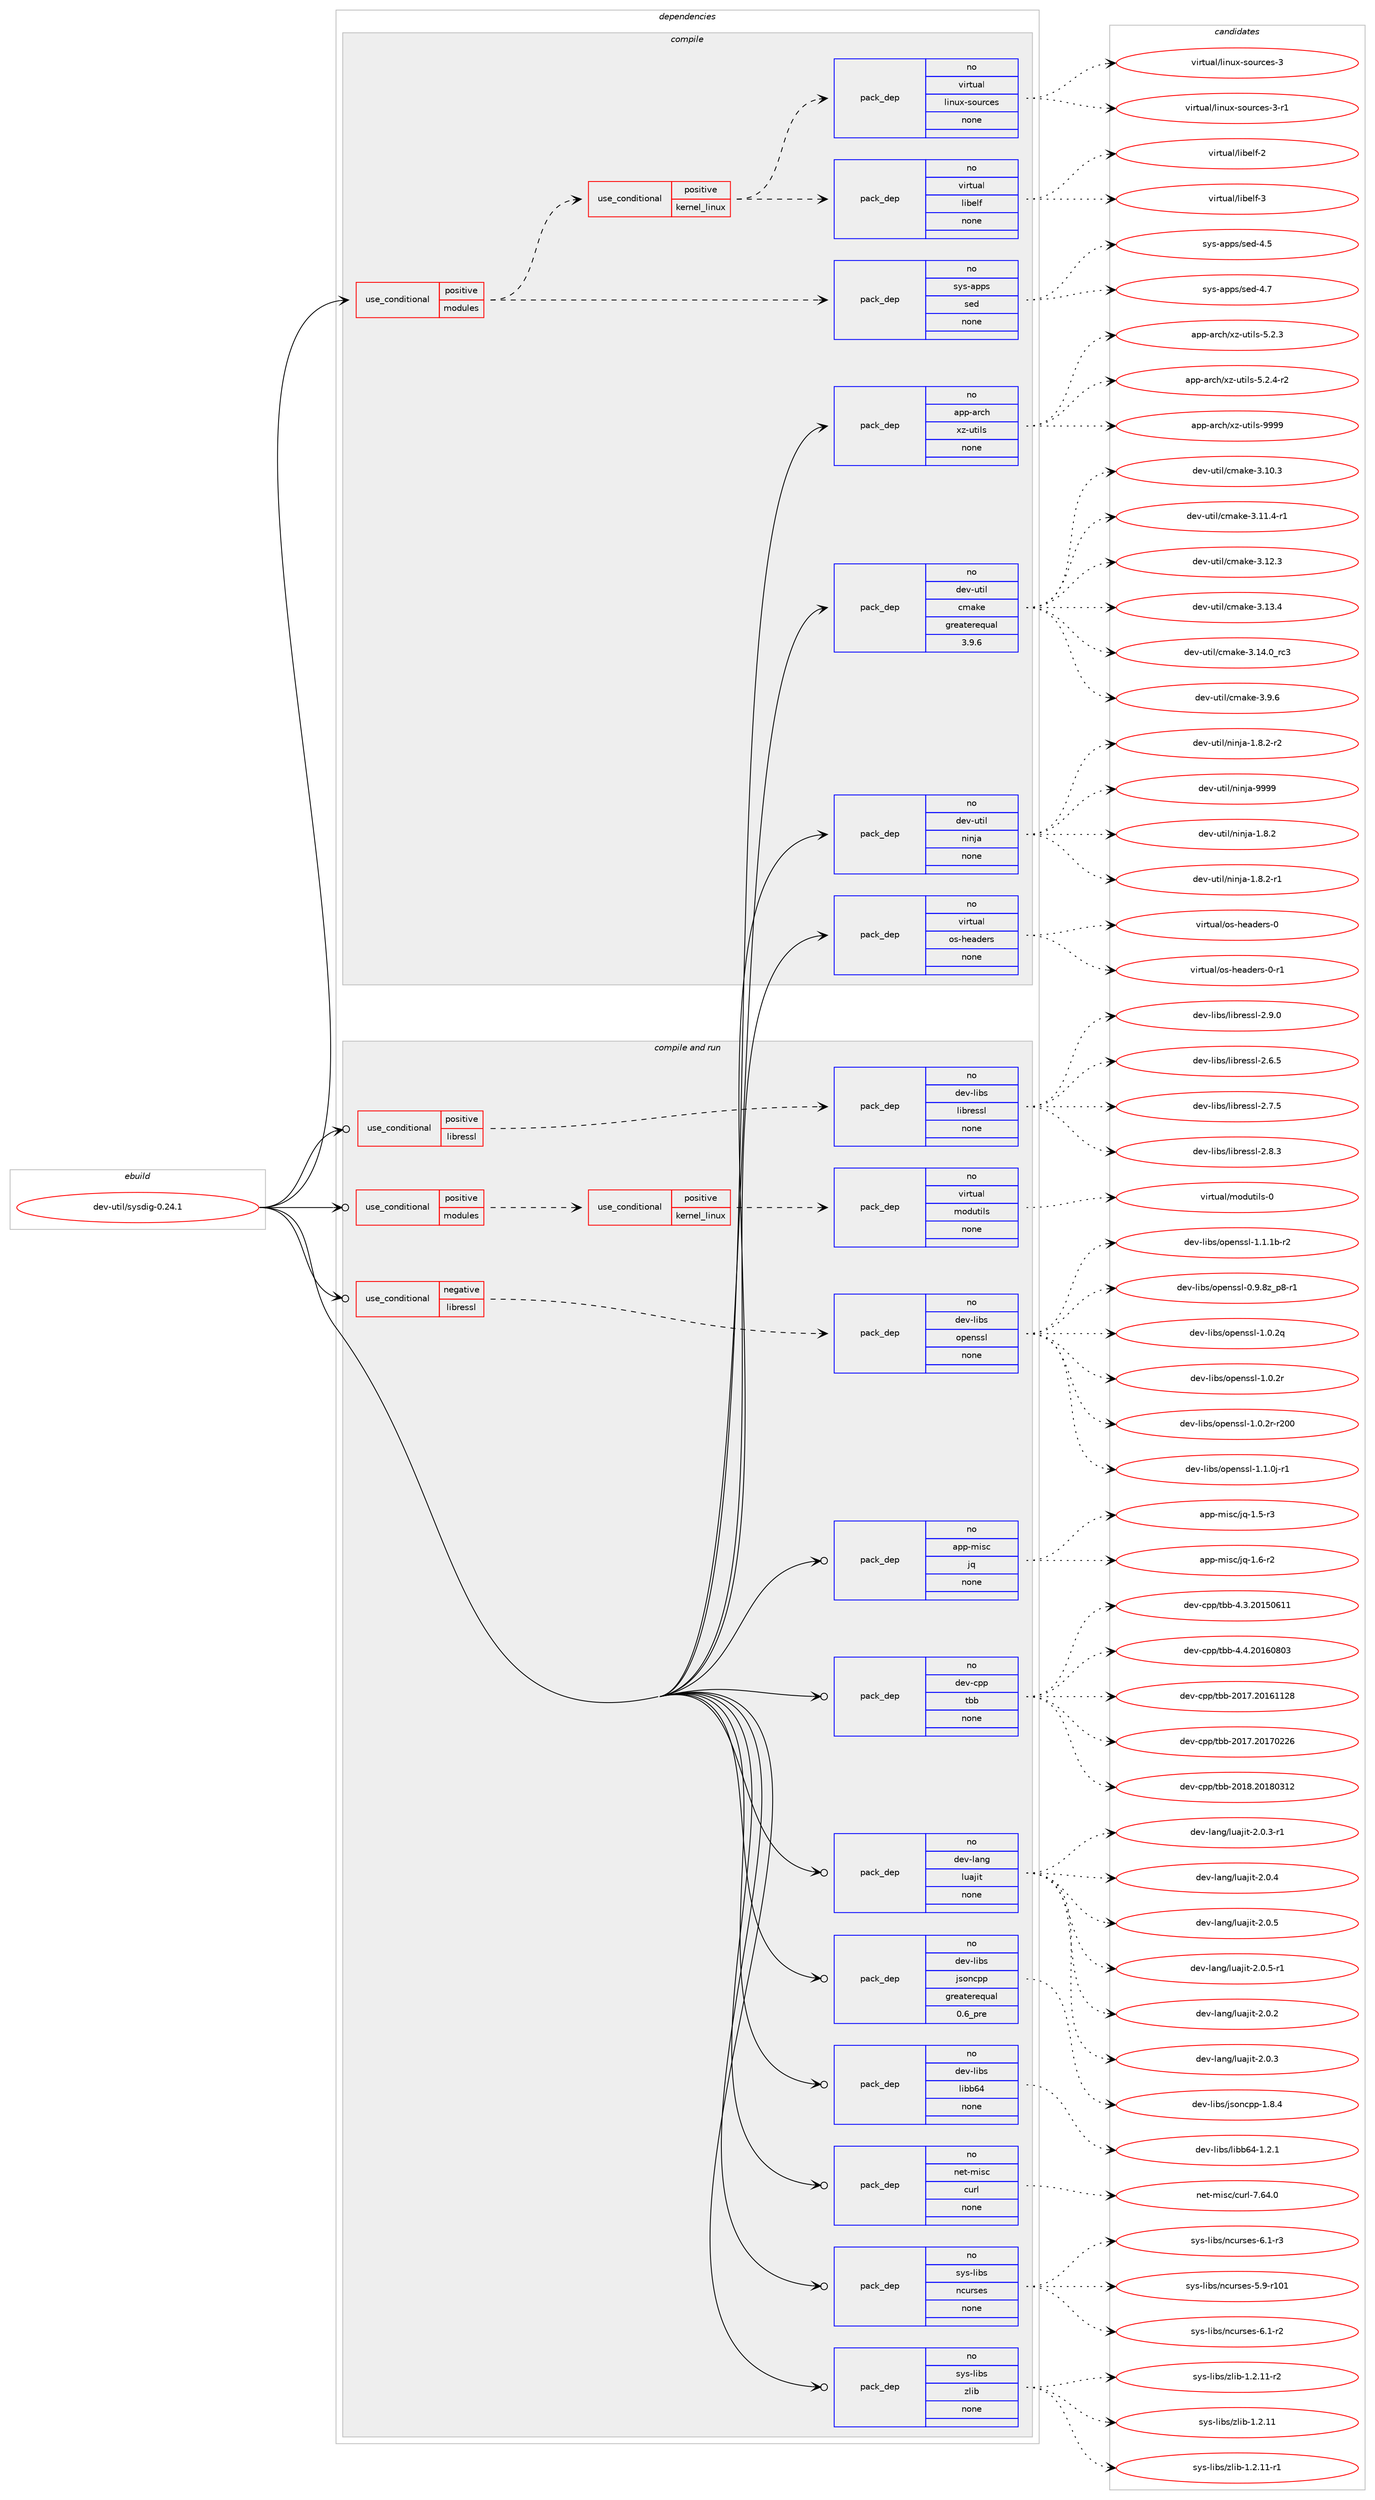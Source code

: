 digraph prolog {

# *************
# Graph options
# *************

newrank=true;
concentrate=true;
compound=true;
graph [rankdir=LR,fontname=Helvetica,fontsize=10,ranksep=1.5];#, ranksep=2.5, nodesep=0.2];
edge  [arrowhead=vee];
node  [fontname=Helvetica,fontsize=10];

# **********
# The ebuild
# **********

subgraph cluster_leftcol {
color=gray;
rank=same;
label=<<i>ebuild</i>>;
id [label="dev-util/sysdig-0.24.1", color=red, width=4, href="../dev-util/sysdig-0.24.1.svg"];
}

# ****************
# The dependencies
# ****************

subgraph cluster_midcol {
color=gray;
label=<<i>dependencies</i>>;
subgraph cluster_compile {
fillcolor="#eeeeee";
style=filled;
label=<<i>compile</i>>;
subgraph cond425127 {
dependency1549390 [label=<<TABLE BORDER="0" CELLBORDER="1" CELLSPACING="0" CELLPADDING="4"><TR><TD ROWSPAN="3" CELLPADDING="10">use_conditional</TD></TR><TR><TD>positive</TD></TR><TR><TD>modules</TD></TR></TABLE>>, shape=none, color=red];
subgraph pack1100545 {
dependency1549391 [label=<<TABLE BORDER="0" CELLBORDER="1" CELLSPACING="0" CELLPADDING="4" WIDTH="220"><TR><TD ROWSPAN="6" CELLPADDING="30">pack_dep</TD></TR><TR><TD WIDTH="110">no</TD></TR><TR><TD>sys-apps</TD></TR><TR><TD>sed</TD></TR><TR><TD>none</TD></TR><TR><TD></TD></TR></TABLE>>, shape=none, color=blue];
}
dependency1549390:e -> dependency1549391:w [weight=20,style="dashed",arrowhead="vee"];
subgraph cond425128 {
dependency1549392 [label=<<TABLE BORDER="0" CELLBORDER="1" CELLSPACING="0" CELLPADDING="4"><TR><TD ROWSPAN="3" CELLPADDING="10">use_conditional</TD></TR><TR><TD>positive</TD></TR><TR><TD>kernel_linux</TD></TR></TABLE>>, shape=none, color=red];
subgraph pack1100546 {
dependency1549393 [label=<<TABLE BORDER="0" CELLBORDER="1" CELLSPACING="0" CELLPADDING="4" WIDTH="220"><TR><TD ROWSPAN="6" CELLPADDING="30">pack_dep</TD></TR><TR><TD WIDTH="110">no</TD></TR><TR><TD>virtual</TD></TR><TR><TD>linux-sources</TD></TR><TR><TD>none</TD></TR><TR><TD></TD></TR></TABLE>>, shape=none, color=blue];
}
dependency1549392:e -> dependency1549393:w [weight=20,style="dashed",arrowhead="vee"];
subgraph pack1100547 {
dependency1549394 [label=<<TABLE BORDER="0" CELLBORDER="1" CELLSPACING="0" CELLPADDING="4" WIDTH="220"><TR><TD ROWSPAN="6" CELLPADDING="30">pack_dep</TD></TR><TR><TD WIDTH="110">no</TD></TR><TR><TD>virtual</TD></TR><TR><TD>libelf</TD></TR><TR><TD>none</TD></TR><TR><TD></TD></TR></TABLE>>, shape=none, color=blue];
}
dependency1549392:e -> dependency1549394:w [weight=20,style="dashed",arrowhead="vee"];
}
dependency1549390:e -> dependency1549392:w [weight=20,style="dashed",arrowhead="vee"];
}
id:e -> dependency1549390:w [weight=20,style="solid",arrowhead="vee"];
subgraph pack1100548 {
dependency1549395 [label=<<TABLE BORDER="0" CELLBORDER="1" CELLSPACING="0" CELLPADDING="4" WIDTH="220"><TR><TD ROWSPAN="6" CELLPADDING="30">pack_dep</TD></TR><TR><TD WIDTH="110">no</TD></TR><TR><TD>app-arch</TD></TR><TR><TD>xz-utils</TD></TR><TR><TD>none</TD></TR><TR><TD></TD></TR></TABLE>>, shape=none, color=blue];
}
id:e -> dependency1549395:w [weight=20,style="solid",arrowhead="vee"];
subgraph pack1100549 {
dependency1549396 [label=<<TABLE BORDER="0" CELLBORDER="1" CELLSPACING="0" CELLPADDING="4" WIDTH="220"><TR><TD ROWSPAN="6" CELLPADDING="30">pack_dep</TD></TR><TR><TD WIDTH="110">no</TD></TR><TR><TD>dev-util</TD></TR><TR><TD>cmake</TD></TR><TR><TD>greaterequal</TD></TR><TR><TD>3.9.6</TD></TR></TABLE>>, shape=none, color=blue];
}
id:e -> dependency1549396:w [weight=20,style="solid",arrowhead="vee"];
subgraph pack1100550 {
dependency1549397 [label=<<TABLE BORDER="0" CELLBORDER="1" CELLSPACING="0" CELLPADDING="4" WIDTH="220"><TR><TD ROWSPAN="6" CELLPADDING="30">pack_dep</TD></TR><TR><TD WIDTH="110">no</TD></TR><TR><TD>dev-util</TD></TR><TR><TD>ninja</TD></TR><TR><TD>none</TD></TR><TR><TD></TD></TR></TABLE>>, shape=none, color=blue];
}
id:e -> dependency1549397:w [weight=20,style="solid",arrowhead="vee"];
subgraph pack1100551 {
dependency1549398 [label=<<TABLE BORDER="0" CELLBORDER="1" CELLSPACING="0" CELLPADDING="4" WIDTH="220"><TR><TD ROWSPAN="6" CELLPADDING="30">pack_dep</TD></TR><TR><TD WIDTH="110">no</TD></TR><TR><TD>virtual</TD></TR><TR><TD>os-headers</TD></TR><TR><TD>none</TD></TR><TR><TD></TD></TR></TABLE>>, shape=none, color=blue];
}
id:e -> dependency1549398:w [weight=20,style="solid",arrowhead="vee"];
}
subgraph cluster_compileandrun {
fillcolor="#eeeeee";
style=filled;
label=<<i>compile and run</i>>;
subgraph cond425129 {
dependency1549399 [label=<<TABLE BORDER="0" CELLBORDER="1" CELLSPACING="0" CELLPADDING="4"><TR><TD ROWSPAN="3" CELLPADDING="10">use_conditional</TD></TR><TR><TD>negative</TD></TR><TR><TD>libressl</TD></TR></TABLE>>, shape=none, color=red];
subgraph pack1100552 {
dependency1549400 [label=<<TABLE BORDER="0" CELLBORDER="1" CELLSPACING="0" CELLPADDING="4" WIDTH="220"><TR><TD ROWSPAN="6" CELLPADDING="30">pack_dep</TD></TR><TR><TD WIDTH="110">no</TD></TR><TR><TD>dev-libs</TD></TR><TR><TD>openssl</TD></TR><TR><TD>none</TD></TR><TR><TD></TD></TR></TABLE>>, shape=none, color=blue];
}
dependency1549399:e -> dependency1549400:w [weight=20,style="dashed",arrowhead="vee"];
}
id:e -> dependency1549399:w [weight=20,style="solid",arrowhead="odotvee"];
subgraph cond425130 {
dependency1549401 [label=<<TABLE BORDER="0" CELLBORDER="1" CELLSPACING="0" CELLPADDING="4"><TR><TD ROWSPAN="3" CELLPADDING="10">use_conditional</TD></TR><TR><TD>positive</TD></TR><TR><TD>libressl</TD></TR></TABLE>>, shape=none, color=red];
subgraph pack1100553 {
dependency1549402 [label=<<TABLE BORDER="0" CELLBORDER="1" CELLSPACING="0" CELLPADDING="4" WIDTH="220"><TR><TD ROWSPAN="6" CELLPADDING="30">pack_dep</TD></TR><TR><TD WIDTH="110">no</TD></TR><TR><TD>dev-libs</TD></TR><TR><TD>libressl</TD></TR><TR><TD>none</TD></TR><TR><TD></TD></TR></TABLE>>, shape=none, color=blue];
}
dependency1549401:e -> dependency1549402:w [weight=20,style="dashed",arrowhead="vee"];
}
id:e -> dependency1549401:w [weight=20,style="solid",arrowhead="odotvee"];
subgraph cond425131 {
dependency1549403 [label=<<TABLE BORDER="0" CELLBORDER="1" CELLSPACING="0" CELLPADDING="4"><TR><TD ROWSPAN="3" CELLPADDING="10">use_conditional</TD></TR><TR><TD>positive</TD></TR><TR><TD>modules</TD></TR></TABLE>>, shape=none, color=red];
subgraph cond425132 {
dependency1549404 [label=<<TABLE BORDER="0" CELLBORDER="1" CELLSPACING="0" CELLPADDING="4"><TR><TD ROWSPAN="3" CELLPADDING="10">use_conditional</TD></TR><TR><TD>positive</TD></TR><TR><TD>kernel_linux</TD></TR></TABLE>>, shape=none, color=red];
subgraph pack1100554 {
dependency1549405 [label=<<TABLE BORDER="0" CELLBORDER="1" CELLSPACING="0" CELLPADDING="4" WIDTH="220"><TR><TD ROWSPAN="6" CELLPADDING="30">pack_dep</TD></TR><TR><TD WIDTH="110">no</TD></TR><TR><TD>virtual</TD></TR><TR><TD>modutils</TD></TR><TR><TD>none</TD></TR><TR><TD></TD></TR></TABLE>>, shape=none, color=blue];
}
dependency1549404:e -> dependency1549405:w [weight=20,style="dashed",arrowhead="vee"];
}
dependency1549403:e -> dependency1549404:w [weight=20,style="dashed",arrowhead="vee"];
}
id:e -> dependency1549403:w [weight=20,style="solid",arrowhead="odotvee"];
subgraph pack1100555 {
dependency1549406 [label=<<TABLE BORDER="0" CELLBORDER="1" CELLSPACING="0" CELLPADDING="4" WIDTH="220"><TR><TD ROWSPAN="6" CELLPADDING="30">pack_dep</TD></TR><TR><TD WIDTH="110">no</TD></TR><TR><TD>app-misc</TD></TR><TR><TD>jq</TD></TR><TR><TD>none</TD></TR><TR><TD></TD></TR></TABLE>>, shape=none, color=blue];
}
id:e -> dependency1549406:w [weight=20,style="solid",arrowhead="odotvee"];
subgraph pack1100556 {
dependency1549407 [label=<<TABLE BORDER="0" CELLBORDER="1" CELLSPACING="0" CELLPADDING="4" WIDTH="220"><TR><TD ROWSPAN="6" CELLPADDING="30">pack_dep</TD></TR><TR><TD WIDTH="110">no</TD></TR><TR><TD>dev-cpp</TD></TR><TR><TD>tbb</TD></TR><TR><TD>none</TD></TR><TR><TD></TD></TR></TABLE>>, shape=none, color=blue];
}
id:e -> dependency1549407:w [weight=20,style="solid",arrowhead="odotvee"];
subgraph pack1100557 {
dependency1549408 [label=<<TABLE BORDER="0" CELLBORDER="1" CELLSPACING="0" CELLPADDING="4" WIDTH="220"><TR><TD ROWSPAN="6" CELLPADDING="30">pack_dep</TD></TR><TR><TD WIDTH="110">no</TD></TR><TR><TD>dev-lang</TD></TR><TR><TD>luajit</TD></TR><TR><TD>none</TD></TR><TR><TD></TD></TR></TABLE>>, shape=none, color=blue];
}
id:e -> dependency1549408:w [weight=20,style="solid",arrowhead="odotvee"];
subgraph pack1100558 {
dependency1549409 [label=<<TABLE BORDER="0" CELLBORDER="1" CELLSPACING="0" CELLPADDING="4" WIDTH="220"><TR><TD ROWSPAN="6" CELLPADDING="30">pack_dep</TD></TR><TR><TD WIDTH="110">no</TD></TR><TR><TD>dev-libs</TD></TR><TR><TD>jsoncpp</TD></TR><TR><TD>greaterequal</TD></TR><TR><TD>0.6_pre</TD></TR></TABLE>>, shape=none, color=blue];
}
id:e -> dependency1549409:w [weight=20,style="solid",arrowhead="odotvee"];
subgraph pack1100559 {
dependency1549410 [label=<<TABLE BORDER="0" CELLBORDER="1" CELLSPACING="0" CELLPADDING="4" WIDTH="220"><TR><TD ROWSPAN="6" CELLPADDING="30">pack_dep</TD></TR><TR><TD WIDTH="110">no</TD></TR><TR><TD>dev-libs</TD></TR><TR><TD>libb64</TD></TR><TR><TD>none</TD></TR><TR><TD></TD></TR></TABLE>>, shape=none, color=blue];
}
id:e -> dependency1549410:w [weight=20,style="solid",arrowhead="odotvee"];
subgraph pack1100560 {
dependency1549411 [label=<<TABLE BORDER="0" CELLBORDER="1" CELLSPACING="0" CELLPADDING="4" WIDTH="220"><TR><TD ROWSPAN="6" CELLPADDING="30">pack_dep</TD></TR><TR><TD WIDTH="110">no</TD></TR><TR><TD>net-misc</TD></TR><TR><TD>curl</TD></TR><TR><TD>none</TD></TR><TR><TD></TD></TR></TABLE>>, shape=none, color=blue];
}
id:e -> dependency1549411:w [weight=20,style="solid",arrowhead="odotvee"];
subgraph pack1100561 {
dependency1549412 [label=<<TABLE BORDER="0" CELLBORDER="1" CELLSPACING="0" CELLPADDING="4" WIDTH="220"><TR><TD ROWSPAN="6" CELLPADDING="30">pack_dep</TD></TR><TR><TD WIDTH="110">no</TD></TR><TR><TD>sys-libs</TD></TR><TR><TD>ncurses</TD></TR><TR><TD>none</TD></TR><TR><TD></TD></TR></TABLE>>, shape=none, color=blue];
}
id:e -> dependency1549412:w [weight=20,style="solid",arrowhead="odotvee"];
subgraph pack1100562 {
dependency1549413 [label=<<TABLE BORDER="0" CELLBORDER="1" CELLSPACING="0" CELLPADDING="4" WIDTH="220"><TR><TD ROWSPAN="6" CELLPADDING="30">pack_dep</TD></TR><TR><TD WIDTH="110">no</TD></TR><TR><TD>sys-libs</TD></TR><TR><TD>zlib</TD></TR><TR><TD>none</TD></TR><TR><TD></TD></TR></TABLE>>, shape=none, color=blue];
}
id:e -> dependency1549413:w [weight=20,style="solid",arrowhead="odotvee"];
}
subgraph cluster_run {
fillcolor="#eeeeee";
style=filled;
label=<<i>run</i>>;
}
}

# **************
# The candidates
# **************

subgraph cluster_choices {
rank=same;
color=gray;
label=<<i>candidates</i>>;

subgraph choice1100545 {
color=black;
nodesep=1;
choice11512111545971121121154711510110045524653 [label="sys-apps/sed-4.5", color=red, width=4,href="../sys-apps/sed-4.5.svg"];
choice11512111545971121121154711510110045524655 [label="sys-apps/sed-4.7", color=red, width=4,href="../sys-apps/sed-4.7.svg"];
dependency1549391:e -> choice11512111545971121121154711510110045524653:w [style=dotted,weight="100"];
dependency1549391:e -> choice11512111545971121121154711510110045524655:w [style=dotted,weight="100"];
}
subgraph choice1100546 {
color=black;
nodesep=1;
choice118105114116117971084710810511011712045115111117114991011154551 [label="virtual/linux-sources-3", color=red, width=4,href="../virtual/linux-sources-3.svg"];
choice1181051141161179710847108105110117120451151111171149910111545514511449 [label="virtual/linux-sources-3-r1", color=red, width=4,href="../virtual/linux-sources-3-r1.svg"];
dependency1549393:e -> choice118105114116117971084710810511011712045115111117114991011154551:w [style=dotted,weight="100"];
dependency1549393:e -> choice1181051141161179710847108105110117120451151111171149910111545514511449:w [style=dotted,weight="100"];
}
subgraph choice1100547 {
color=black;
nodesep=1;
choice1181051141161179710847108105981011081024550 [label="virtual/libelf-2", color=red, width=4,href="../virtual/libelf-2.svg"];
choice1181051141161179710847108105981011081024551 [label="virtual/libelf-3", color=red, width=4,href="../virtual/libelf-3.svg"];
dependency1549394:e -> choice1181051141161179710847108105981011081024550:w [style=dotted,weight="100"];
dependency1549394:e -> choice1181051141161179710847108105981011081024551:w [style=dotted,weight="100"];
}
subgraph choice1100548 {
color=black;
nodesep=1;
choice971121124597114991044712012245117116105108115455346504651 [label="app-arch/xz-utils-5.2.3", color=red, width=4,href="../app-arch/xz-utils-5.2.3.svg"];
choice9711211245971149910447120122451171161051081154553465046524511450 [label="app-arch/xz-utils-5.2.4-r2", color=red, width=4,href="../app-arch/xz-utils-5.2.4-r2.svg"];
choice9711211245971149910447120122451171161051081154557575757 [label="app-arch/xz-utils-9999", color=red, width=4,href="../app-arch/xz-utils-9999.svg"];
dependency1549395:e -> choice971121124597114991044712012245117116105108115455346504651:w [style=dotted,weight="100"];
dependency1549395:e -> choice9711211245971149910447120122451171161051081154553465046524511450:w [style=dotted,weight="100"];
dependency1549395:e -> choice9711211245971149910447120122451171161051081154557575757:w [style=dotted,weight="100"];
}
subgraph choice1100549 {
color=black;
nodesep=1;
choice1001011184511711610510847991099710710145514649484651 [label="dev-util/cmake-3.10.3", color=red, width=4,href="../dev-util/cmake-3.10.3.svg"];
choice10010111845117116105108479910997107101455146494946524511449 [label="dev-util/cmake-3.11.4-r1", color=red, width=4,href="../dev-util/cmake-3.11.4-r1.svg"];
choice1001011184511711610510847991099710710145514649504651 [label="dev-util/cmake-3.12.3", color=red, width=4,href="../dev-util/cmake-3.12.3.svg"];
choice1001011184511711610510847991099710710145514649514652 [label="dev-util/cmake-3.13.4", color=red, width=4,href="../dev-util/cmake-3.13.4.svg"];
choice1001011184511711610510847991099710710145514649524648951149951 [label="dev-util/cmake-3.14.0_rc3", color=red, width=4,href="../dev-util/cmake-3.14.0_rc3.svg"];
choice10010111845117116105108479910997107101455146574654 [label="dev-util/cmake-3.9.6", color=red, width=4,href="../dev-util/cmake-3.9.6.svg"];
dependency1549396:e -> choice1001011184511711610510847991099710710145514649484651:w [style=dotted,weight="100"];
dependency1549396:e -> choice10010111845117116105108479910997107101455146494946524511449:w [style=dotted,weight="100"];
dependency1549396:e -> choice1001011184511711610510847991099710710145514649504651:w [style=dotted,weight="100"];
dependency1549396:e -> choice1001011184511711610510847991099710710145514649514652:w [style=dotted,weight="100"];
dependency1549396:e -> choice1001011184511711610510847991099710710145514649524648951149951:w [style=dotted,weight="100"];
dependency1549396:e -> choice10010111845117116105108479910997107101455146574654:w [style=dotted,weight="100"];
}
subgraph choice1100550 {
color=black;
nodesep=1;
choice100101118451171161051084711010511010697454946564650 [label="dev-util/ninja-1.8.2", color=red, width=4,href="../dev-util/ninja-1.8.2.svg"];
choice1001011184511711610510847110105110106974549465646504511449 [label="dev-util/ninja-1.8.2-r1", color=red, width=4,href="../dev-util/ninja-1.8.2-r1.svg"];
choice1001011184511711610510847110105110106974549465646504511450 [label="dev-util/ninja-1.8.2-r2", color=red, width=4,href="../dev-util/ninja-1.8.2-r2.svg"];
choice1001011184511711610510847110105110106974557575757 [label="dev-util/ninja-9999", color=red, width=4,href="../dev-util/ninja-9999.svg"];
dependency1549397:e -> choice100101118451171161051084711010511010697454946564650:w [style=dotted,weight="100"];
dependency1549397:e -> choice1001011184511711610510847110105110106974549465646504511449:w [style=dotted,weight="100"];
dependency1549397:e -> choice1001011184511711610510847110105110106974549465646504511450:w [style=dotted,weight="100"];
dependency1549397:e -> choice1001011184511711610510847110105110106974557575757:w [style=dotted,weight="100"];
}
subgraph choice1100551 {
color=black;
nodesep=1;
choice118105114116117971084711111545104101971001011141154548 [label="virtual/os-headers-0", color=red, width=4,href="../virtual/os-headers-0.svg"];
choice1181051141161179710847111115451041019710010111411545484511449 [label="virtual/os-headers-0-r1", color=red, width=4,href="../virtual/os-headers-0-r1.svg"];
dependency1549398:e -> choice118105114116117971084711111545104101971001011141154548:w [style=dotted,weight="100"];
dependency1549398:e -> choice1181051141161179710847111115451041019710010111411545484511449:w [style=dotted,weight="100"];
}
subgraph choice1100552 {
color=black;
nodesep=1;
choice10010111845108105981154711111210111011511510845484657465612295112564511449 [label="dev-libs/openssl-0.9.8z_p8-r1", color=red, width=4,href="../dev-libs/openssl-0.9.8z_p8-r1.svg"];
choice100101118451081059811547111112101110115115108454946484650113 [label="dev-libs/openssl-1.0.2q", color=red, width=4,href="../dev-libs/openssl-1.0.2q.svg"];
choice100101118451081059811547111112101110115115108454946484650114 [label="dev-libs/openssl-1.0.2r", color=red, width=4,href="../dev-libs/openssl-1.0.2r.svg"];
choice10010111845108105981154711111210111011511510845494648465011445114504848 [label="dev-libs/openssl-1.0.2r-r200", color=red, width=4,href="../dev-libs/openssl-1.0.2r-r200.svg"];
choice1001011184510810598115471111121011101151151084549464946481064511449 [label="dev-libs/openssl-1.1.0j-r1", color=red, width=4,href="../dev-libs/openssl-1.1.0j-r1.svg"];
choice100101118451081059811547111112101110115115108454946494649984511450 [label="dev-libs/openssl-1.1.1b-r2", color=red, width=4,href="../dev-libs/openssl-1.1.1b-r2.svg"];
dependency1549400:e -> choice10010111845108105981154711111210111011511510845484657465612295112564511449:w [style=dotted,weight="100"];
dependency1549400:e -> choice100101118451081059811547111112101110115115108454946484650113:w [style=dotted,weight="100"];
dependency1549400:e -> choice100101118451081059811547111112101110115115108454946484650114:w [style=dotted,weight="100"];
dependency1549400:e -> choice10010111845108105981154711111210111011511510845494648465011445114504848:w [style=dotted,weight="100"];
dependency1549400:e -> choice1001011184510810598115471111121011101151151084549464946481064511449:w [style=dotted,weight="100"];
dependency1549400:e -> choice100101118451081059811547111112101110115115108454946494649984511450:w [style=dotted,weight="100"];
}
subgraph choice1100553 {
color=black;
nodesep=1;
choice10010111845108105981154710810598114101115115108455046544653 [label="dev-libs/libressl-2.6.5", color=red, width=4,href="../dev-libs/libressl-2.6.5.svg"];
choice10010111845108105981154710810598114101115115108455046554653 [label="dev-libs/libressl-2.7.5", color=red, width=4,href="../dev-libs/libressl-2.7.5.svg"];
choice10010111845108105981154710810598114101115115108455046564651 [label="dev-libs/libressl-2.8.3", color=red, width=4,href="../dev-libs/libressl-2.8.3.svg"];
choice10010111845108105981154710810598114101115115108455046574648 [label="dev-libs/libressl-2.9.0", color=red, width=4,href="../dev-libs/libressl-2.9.0.svg"];
dependency1549402:e -> choice10010111845108105981154710810598114101115115108455046544653:w [style=dotted,weight="100"];
dependency1549402:e -> choice10010111845108105981154710810598114101115115108455046554653:w [style=dotted,weight="100"];
dependency1549402:e -> choice10010111845108105981154710810598114101115115108455046564651:w [style=dotted,weight="100"];
dependency1549402:e -> choice10010111845108105981154710810598114101115115108455046574648:w [style=dotted,weight="100"];
}
subgraph choice1100554 {
color=black;
nodesep=1;
choice11810511411611797108471091111001171161051081154548 [label="virtual/modutils-0", color=red, width=4,href="../virtual/modutils-0.svg"];
dependency1549405:e -> choice11810511411611797108471091111001171161051081154548:w [style=dotted,weight="100"];
}
subgraph choice1100555 {
color=black;
nodesep=1;
choice97112112451091051159947106113454946534511451 [label="app-misc/jq-1.5-r3", color=red, width=4,href="../app-misc/jq-1.5-r3.svg"];
choice97112112451091051159947106113454946544511450 [label="app-misc/jq-1.6-r2", color=red, width=4,href="../app-misc/jq-1.6-r2.svg"];
dependency1549406:e -> choice97112112451091051159947106113454946534511451:w [style=dotted,weight="100"];
dependency1549406:e -> choice97112112451091051159947106113454946544511450:w [style=dotted,weight="100"];
}
subgraph choice1100556 {
color=black;
nodesep=1;
choice10010111845991121124711698984550484955465048495449495056 [label="dev-cpp/tbb-2017.20161128", color=red, width=4,href="../dev-cpp/tbb-2017.20161128.svg"];
choice10010111845991121124711698984550484955465048495548505054 [label="dev-cpp/tbb-2017.20170226", color=red, width=4,href="../dev-cpp/tbb-2017.20170226.svg"];
choice10010111845991121124711698984550484956465048495648514950 [label="dev-cpp/tbb-2018.20180312", color=red, width=4,href="../dev-cpp/tbb-2018.20180312.svg"];
choice100101118459911211247116989845524651465048495348544949 [label="dev-cpp/tbb-4.3.20150611", color=red, width=4,href="../dev-cpp/tbb-4.3.20150611.svg"];
choice100101118459911211247116989845524652465048495448564851 [label="dev-cpp/tbb-4.4.20160803", color=red, width=4,href="../dev-cpp/tbb-4.4.20160803.svg"];
dependency1549407:e -> choice10010111845991121124711698984550484955465048495449495056:w [style=dotted,weight="100"];
dependency1549407:e -> choice10010111845991121124711698984550484955465048495548505054:w [style=dotted,weight="100"];
dependency1549407:e -> choice10010111845991121124711698984550484956465048495648514950:w [style=dotted,weight="100"];
dependency1549407:e -> choice100101118459911211247116989845524651465048495348544949:w [style=dotted,weight="100"];
dependency1549407:e -> choice100101118459911211247116989845524652465048495448564851:w [style=dotted,weight="100"];
}
subgraph choice1100557 {
color=black;
nodesep=1;
choice10010111845108971101034710811797106105116455046484650 [label="dev-lang/luajit-2.0.2", color=red, width=4,href="../dev-lang/luajit-2.0.2.svg"];
choice10010111845108971101034710811797106105116455046484651 [label="dev-lang/luajit-2.0.3", color=red, width=4,href="../dev-lang/luajit-2.0.3.svg"];
choice100101118451089711010347108117971061051164550464846514511449 [label="dev-lang/luajit-2.0.3-r1", color=red, width=4,href="../dev-lang/luajit-2.0.3-r1.svg"];
choice10010111845108971101034710811797106105116455046484652 [label="dev-lang/luajit-2.0.4", color=red, width=4,href="../dev-lang/luajit-2.0.4.svg"];
choice10010111845108971101034710811797106105116455046484653 [label="dev-lang/luajit-2.0.5", color=red, width=4,href="../dev-lang/luajit-2.0.5.svg"];
choice100101118451089711010347108117971061051164550464846534511449 [label="dev-lang/luajit-2.0.5-r1", color=red, width=4,href="../dev-lang/luajit-2.0.5-r1.svg"];
dependency1549408:e -> choice10010111845108971101034710811797106105116455046484650:w [style=dotted,weight="100"];
dependency1549408:e -> choice10010111845108971101034710811797106105116455046484651:w [style=dotted,weight="100"];
dependency1549408:e -> choice100101118451089711010347108117971061051164550464846514511449:w [style=dotted,weight="100"];
dependency1549408:e -> choice10010111845108971101034710811797106105116455046484652:w [style=dotted,weight="100"];
dependency1549408:e -> choice10010111845108971101034710811797106105116455046484653:w [style=dotted,weight="100"];
dependency1549408:e -> choice100101118451089711010347108117971061051164550464846534511449:w [style=dotted,weight="100"];
}
subgraph choice1100558 {
color=black;
nodesep=1;
choice10010111845108105981154710611511111099112112454946564652 [label="dev-libs/jsoncpp-1.8.4", color=red, width=4,href="../dev-libs/jsoncpp-1.8.4.svg"];
dependency1549409:e -> choice10010111845108105981154710611511111099112112454946564652:w [style=dotted,weight="100"];
}
subgraph choice1100559 {
color=black;
nodesep=1;
choice10010111845108105981154710810598985452454946504649 [label="dev-libs/libb64-1.2.1", color=red, width=4,href="../dev-libs/libb64-1.2.1.svg"];
dependency1549410:e -> choice10010111845108105981154710810598985452454946504649:w [style=dotted,weight="100"];
}
subgraph choice1100560 {
color=black;
nodesep=1;
choice1101011164510910511599479911711410845554654524648 [label="net-misc/curl-7.64.0", color=red, width=4,href="../net-misc/curl-7.64.0.svg"];
dependency1549411:e -> choice1101011164510910511599479911711410845554654524648:w [style=dotted,weight="100"];
}
subgraph choice1100561 {
color=black;
nodesep=1;
choice115121115451081059811547110991171141151011154553465745114494849 [label="sys-libs/ncurses-5.9-r101", color=red, width=4,href="../sys-libs/ncurses-5.9-r101.svg"];
choice11512111545108105981154711099117114115101115455446494511450 [label="sys-libs/ncurses-6.1-r2", color=red, width=4,href="../sys-libs/ncurses-6.1-r2.svg"];
choice11512111545108105981154711099117114115101115455446494511451 [label="sys-libs/ncurses-6.1-r3", color=red, width=4,href="../sys-libs/ncurses-6.1-r3.svg"];
dependency1549412:e -> choice115121115451081059811547110991171141151011154553465745114494849:w [style=dotted,weight="100"];
dependency1549412:e -> choice11512111545108105981154711099117114115101115455446494511450:w [style=dotted,weight="100"];
dependency1549412:e -> choice11512111545108105981154711099117114115101115455446494511451:w [style=dotted,weight="100"];
}
subgraph choice1100562 {
color=black;
nodesep=1;
choice1151211154510810598115471221081059845494650464949 [label="sys-libs/zlib-1.2.11", color=red, width=4,href="../sys-libs/zlib-1.2.11.svg"];
choice11512111545108105981154712210810598454946504649494511449 [label="sys-libs/zlib-1.2.11-r1", color=red, width=4,href="../sys-libs/zlib-1.2.11-r1.svg"];
choice11512111545108105981154712210810598454946504649494511450 [label="sys-libs/zlib-1.2.11-r2", color=red, width=4,href="../sys-libs/zlib-1.2.11-r2.svg"];
dependency1549413:e -> choice1151211154510810598115471221081059845494650464949:w [style=dotted,weight="100"];
dependency1549413:e -> choice11512111545108105981154712210810598454946504649494511449:w [style=dotted,weight="100"];
dependency1549413:e -> choice11512111545108105981154712210810598454946504649494511450:w [style=dotted,weight="100"];
}
}

}
